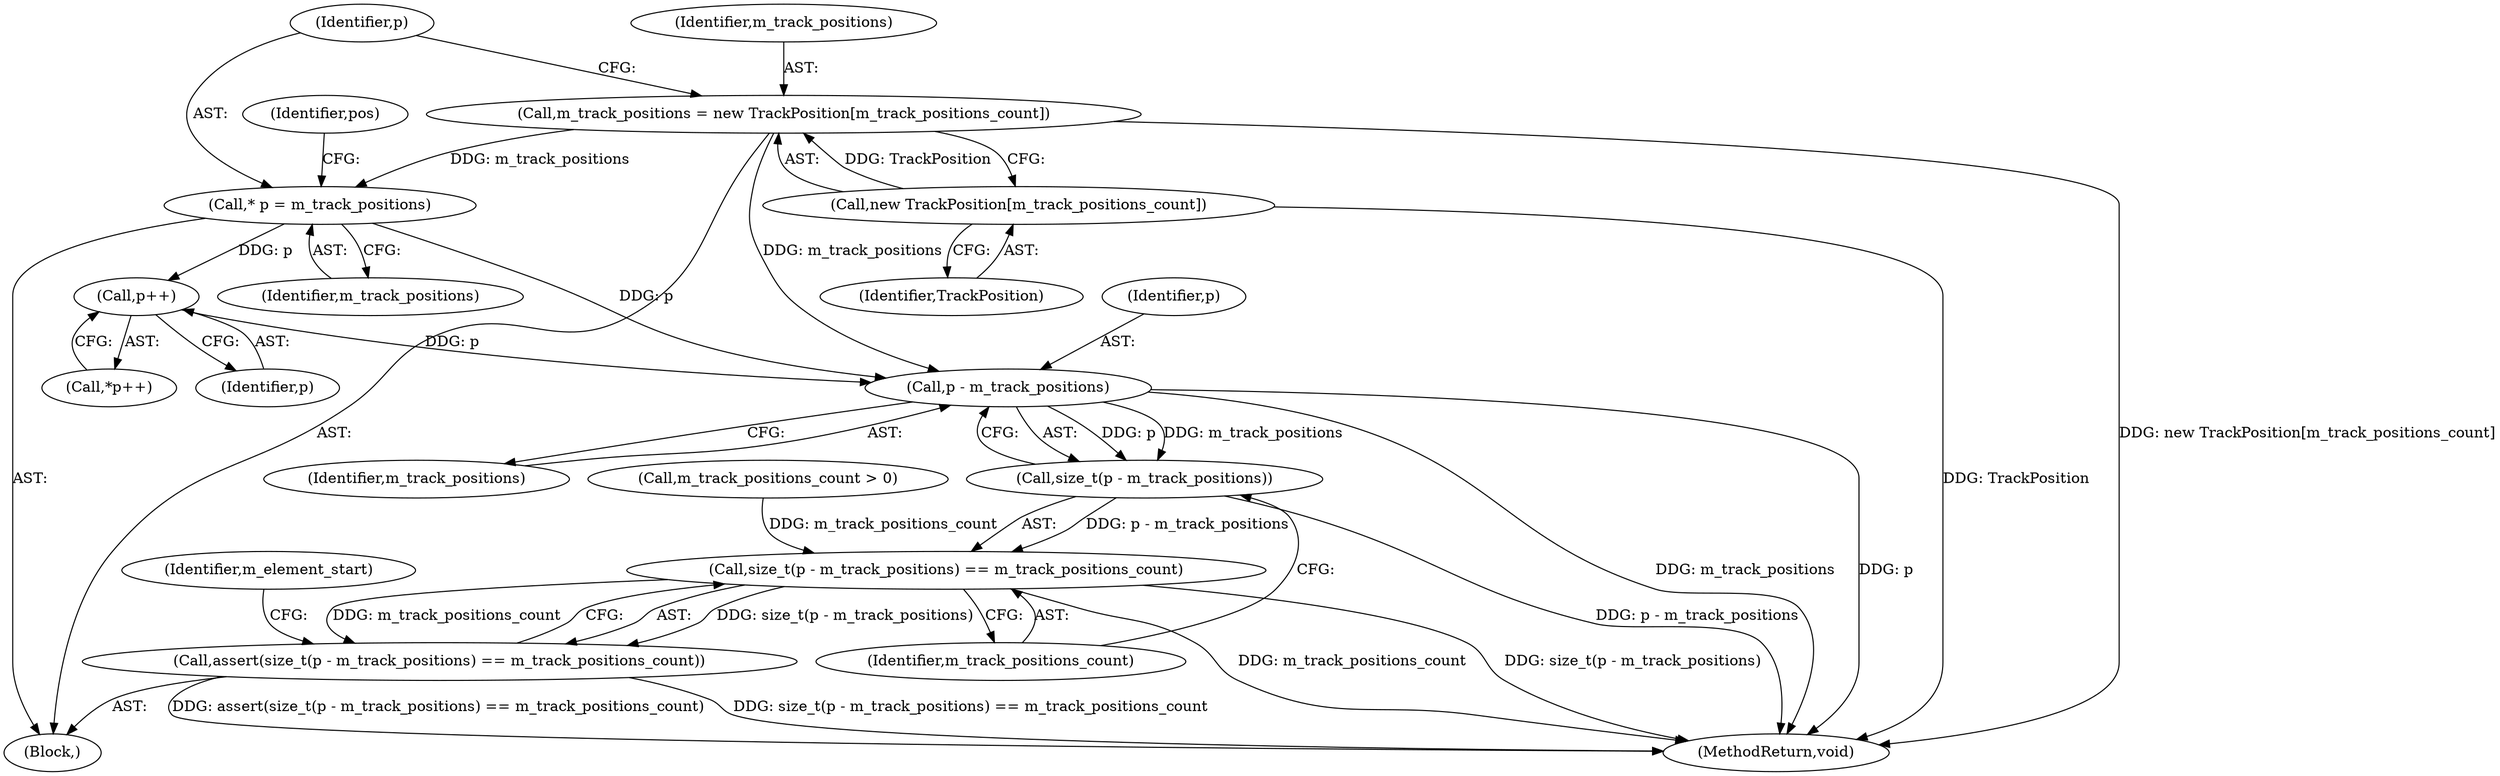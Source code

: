 digraph "1_Android_04839626ed859623901ebd3a5fd483982186b59d_157@pointer" {
"1000347" [label="(Call,p++)"];
"1000280" [label="(Call,* p = m_track_positions)"];
"1000275" [label="(Call,m_track_positions = new TrackPosition[m_track_positions_count])"];
"1000277" [label="(Call,new TrackPosition[m_track_positions_count])"];
"1000363" [label="(Call,p - m_track_positions)"];
"1000362" [label="(Call,size_t(p - m_track_positions))"];
"1000361" [label="(Call,size_t(p - m_track_positions) == m_track_positions_count)"];
"1000360" [label="(Call,assert(size_t(p - m_track_positions) == m_track_positions_count))"];
"1000346" [label="(Call,*p++)"];
"1000277" [label="(Call,new TrackPosition[m_track_positions_count])"];
"1000276" [label="(Identifier,m_track_positions)"];
"1000360" [label="(Call,assert(size_t(p - m_track_positions) == m_track_positions_count))"];
"1000282" [label="(Identifier,m_track_positions)"];
"1000281" [label="(Identifier,p)"];
"1000363" [label="(Call,p - m_track_positions)"];
"1000373" [label="(MethodReturn,void)"];
"1000365" [label="(Identifier,m_track_positions)"];
"1000284" [label="(Identifier,pos)"];
"1000280" [label="(Call,* p = m_track_positions)"];
"1000362" [label="(Call,size_t(p - m_track_positions))"];
"1000117" [label="(Block,)"];
"1000275" [label="(Call,m_track_positions = new TrackPosition[m_track_positions_count])"];
"1000347" [label="(Call,p++)"];
"1000361" [label="(Call,size_t(p - m_track_positions) == m_track_positions_count)"];
"1000368" [label="(Identifier,m_element_start)"];
"1000348" [label="(Identifier,p)"];
"1000272" [label="(Call,m_track_positions_count > 0)"];
"1000366" [label="(Identifier,m_track_positions_count)"];
"1000278" [label="(Identifier,TrackPosition)"];
"1000364" [label="(Identifier,p)"];
"1000347" -> "1000346"  [label="AST: "];
"1000347" -> "1000348"  [label="CFG: "];
"1000348" -> "1000347"  [label="AST: "];
"1000346" -> "1000347"  [label="CFG: "];
"1000280" -> "1000347"  [label="DDG: p"];
"1000347" -> "1000363"  [label="DDG: p"];
"1000280" -> "1000117"  [label="AST: "];
"1000280" -> "1000282"  [label="CFG: "];
"1000281" -> "1000280"  [label="AST: "];
"1000282" -> "1000280"  [label="AST: "];
"1000284" -> "1000280"  [label="CFG: "];
"1000275" -> "1000280"  [label="DDG: m_track_positions"];
"1000280" -> "1000363"  [label="DDG: p"];
"1000275" -> "1000117"  [label="AST: "];
"1000275" -> "1000277"  [label="CFG: "];
"1000276" -> "1000275"  [label="AST: "];
"1000277" -> "1000275"  [label="AST: "];
"1000281" -> "1000275"  [label="CFG: "];
"1000275" -> "1000373"  [label="DDG: new TrackPosition[m_track_positions_count]"];
"1000277" -> "1000275"  [label="DDG: TrackPosition"];
"1000275" -> "1000363"  [label="DDG: m_track_positions"];
"1000277" -> "1000278"  [label="CFG: "];
"1000278" -> "1000277"  [label="AST: "];
"1000277" -> "1000373"  [label="DDG: TrackPosition"];
"1000363" -> "1000362"  [label="AST: "];
"1000363" -> "1000365"  [label="CFG: "];
"1000364" -> "1000363"  [label="AST: "];
"1000365" -> "1000363"  [label="AST: "];
"1000362" -> "1000363"  [label="CFG: "];
"1000363" -> "1000373"  [label="DDG: m_track_positions"];
"1000363" -> "1000373"  [label="DDG: p"];
"1000363" -> "1000362"  [label="DDG: p"];
"1000363" -> "1000362"  [label="DDG: m_track_positions"];
"1000362" -> "1000361"  [label="AST: "];
"1000366" -> "1000362"  [label="CFG: "];
"1000362" -> "1000373"  [label="DDG: p - m_track_positions"];
"1000362" -> "1000361"  [label="DDG: p - m_track_positions"];
"1000361" -> "1000360"  [label="AST: "];
"1000361" -> "1000366"  [label="CFG: "];
"1000366" -> "1000361"  [label="AST: "];
"1000360" -> "1000361"  [label="CFG: "];
"1000361" -> "1000373"  [label="DDG: m_track_positions_count"];
"1000361" -> "1000373"  [label="DDG: size_t(p - m_track_positions)"];
"1000361" -> "1000360"  [label="DDG: size_t(p - m_track_positions)"];
"1000361" -> "1000360"  [label="DDG: m_track_positions_count"];
"1000272" -> "1000361"  [label="DDG: m_track_positions_count"];
"1000360" -> "1000117"  [label="AST: "];
"1000368" -> "1000360"  [label="CFG: "];
"1000360" -> "1000373"  [label="DDG: size_t(p - m_track_positions) == m_track_positions_count"];
"1000360" -> "1000373"  [label="DDG: assert(size_t(p - m_track_positions) == m_track_positions_count)"];
}
